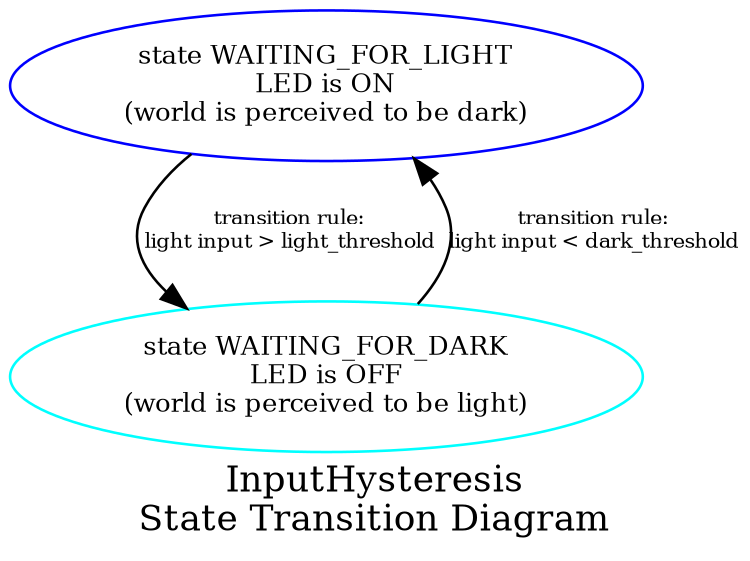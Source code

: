 
// To compile:
// dot -T png input_hysteresis_state_transition_diagram.dot -o input_hysteresis_state_transition_diagram.png

digraph input_hysteresis {
	node [fontsize=10]
	edge [fontsize=8]
	dpi="72"
	size="5,5!"
	
	// declare all nodes
	WAITING_FOR_LIGHT [ label = "state WAITING_FOR_LIGHT\nLED is ON\n(world is perceived to be dark)", color="blue" ]
	WAITING_FOR_DARK  [ label = "state WAITING_FOR_DARK\nLED is OFF\n(world is perceived to be light)", color="#00ffff" ]

	// declare all edges with labels
	WAITING_FOR_DARK -> WAITING_FOR_LIGHT [ label = "transition rule:\nlight input < dark_threshold" ]
	WAITING_FOR_LIGHT -> WAITING_FOR_DARK [ label = "transition rule:\nlight input > light_threshold" ]

	label = "InputHysteresis\nState Transition Diagram"
}
